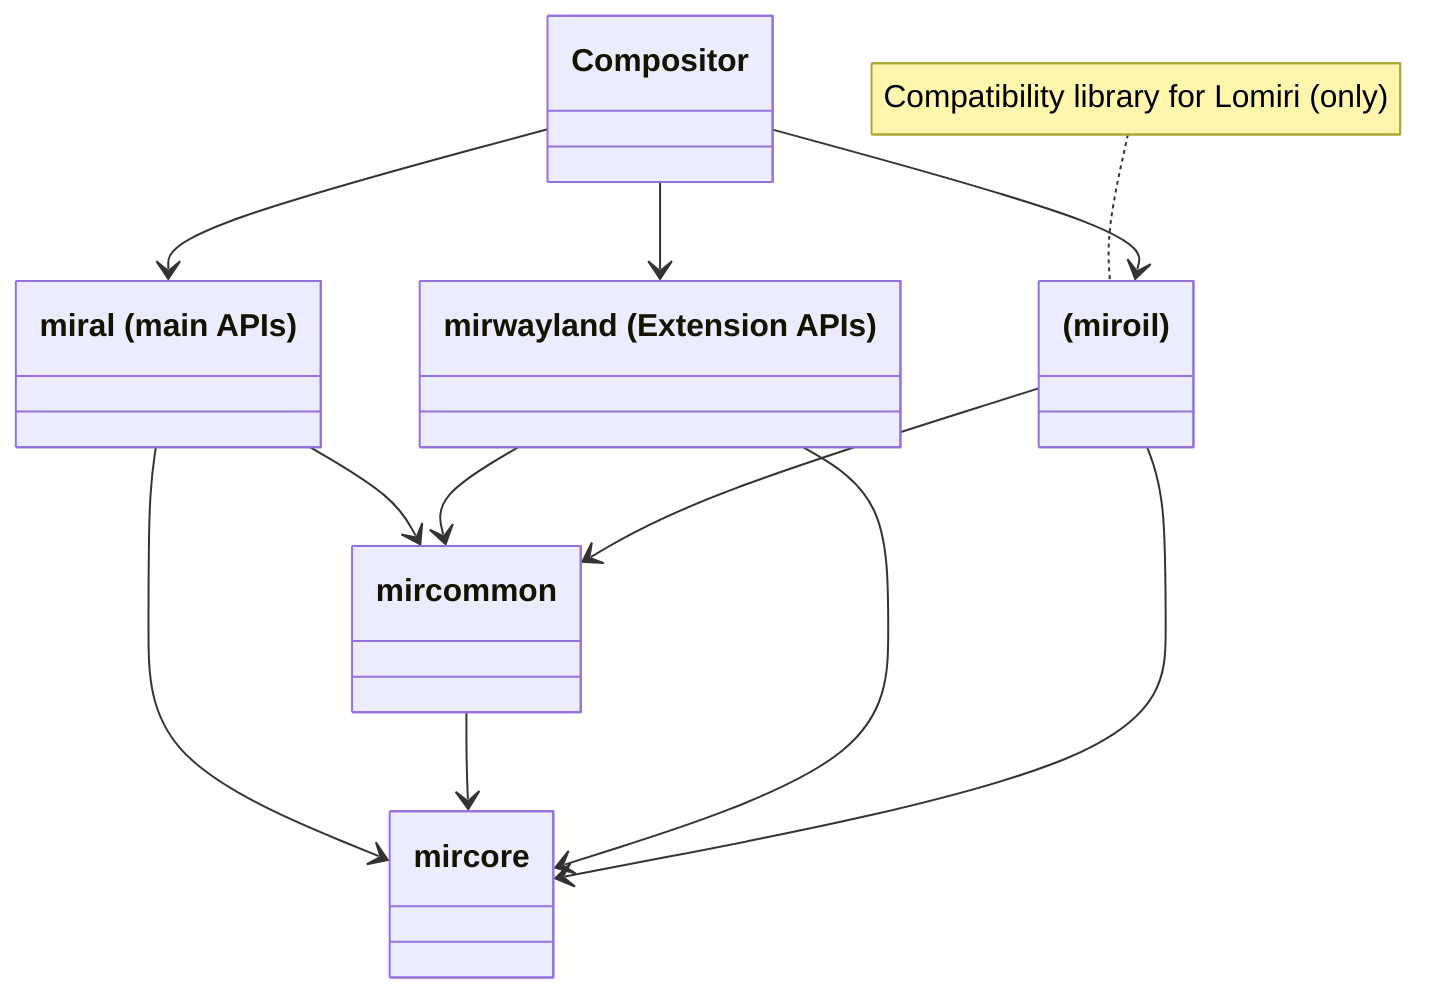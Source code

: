 classDiagram
    miral --> mircore
    mircommon --> mircore
    mirwayland --> mircore
    miroil --> mircore
    miral -->mircommon
    mirwayland --> mircommon
    miroil --> mircommon

    Compositor --> miral
    Compositor --> mirwayland
    Compositor --> miroil

    class miral["miral (main APIs)"]
    class mirwayland["mirwayland (Extension APIs)"]
    class miroil["(miroil)"]
    note for miroil "Compatibility library for Lomiri (only)"